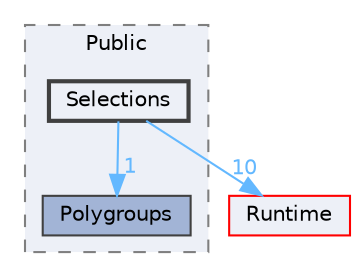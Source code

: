 digraph "Selections"
{
 // INTERACTIVE_SVG=YES
 // LATEX_PDF_SIZE
  bgcolor="transparent";
  edge [fontname=Helvetica,fontsize=10,labelfontname=Helvetica,labelfontsize=10];
  node [fontname=Helvetica,fontsize=10,shape=box,height=0.2,width=0.4];
  compound=true
  subgraph clusterdir_6404c5a9a0994bf983dcc92b0e391279 {
    graph [ bgcolor="#edf0f7", pencolor="grey50", label="Public", fontname=Helvetica,fontsize=10 style="filled,dashed", URL="dir_6404c5a9a0994bf983dcc92b0e391279.html",tooltip=""]
  dir_2c8e4495d37e70be2a1d335be147cc86 [label="Polygroups", fillcolor="#a2b4d6", color="grey25", style="filled", URL="dir_2c8e4495d37e70be2a1d335be147cc86.html",tooltip=""];
  dir_48a297f12b06bb6b267aef227e74522b [label="Selections", fillcolor="#edf0f7", color="grey25", style="filled,bold", URL="dir_48a297f12b06bb6b267aef227e74522b.html",tooltip=""];
  }
  dir_7536b172fbd480bfd146a1b1acd6856b [label="Runtime", fillcolor="#edf0f7", color="red", style="filled", URL="dir_7536b172fbd480bfd146a1b1acd6856b.html",tooltip=""];
  dir_48a297f12b06bb6b267aef227e74522b->dir_2c8e4495d37e70be2a1d335be147cc86 [headlabel="1", labeldistance=1.5 headhref="dir_001006_000759.html" href="dir_001006_000759.html" color="steelblue1" fontcolor="steelblue1"];
  dir_48a297f12b06bb6b267aef227e74522b->dir_7536b172fbd480bfd146a1b1acd6856b [headlabel="10", labeldistance=1.5 headhref="dir_001006_000984.html" href="dir_001006_000984.html" color="steelblue1" fontcolor="steelblue1"];
}

